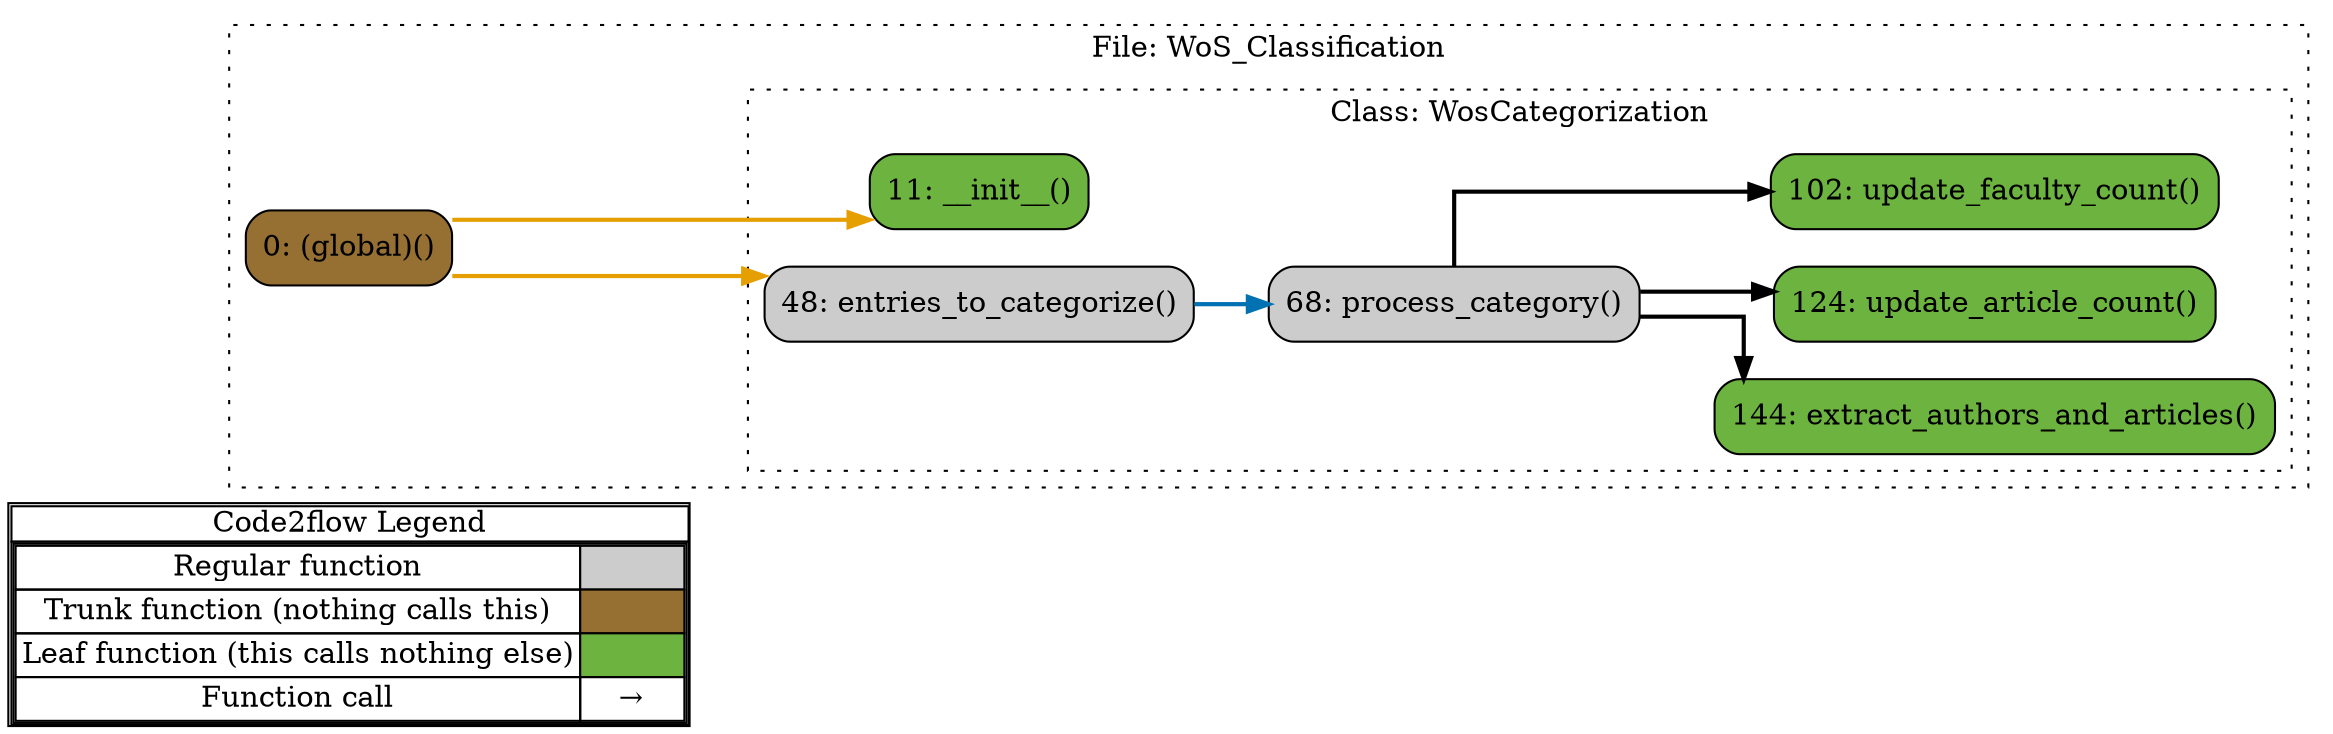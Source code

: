 digraph G {
concentrate=true;
splines="ortho";
rankdir="LR";
subgraph legend{
    rank = min;
    label = "legend";
    Legend [shape=none, margin=0, label = <
        <table cellspacing="0" cellpadding="0" border="1"><tr><td>Code2flow Legend</td></tr><tr><td>
        <table cellspacing="0">
        <tr><td>Regular function</td><td width="50px" bgcolor='#cccccc'></td></tr>
        <tr><td>Trunk function (nothing calls this)</td><td bgcolor='#966F33'></td></tr>
        <tr><td>Leaf function (this calls nothing else)</td><td bgcolor='#6db33f'></td></tr>
        <tr><td>Function call</td><td><font color='black'>&#8594;</font></td></tr>
        </table></td></tr></table>
        >];
}node_95376269 [label="0: (global)()" name="WoS_Classification::(global)" shape="rect" style="rounded,filled" fillcolor="#966F33" ];
node_c4ba23fc [label="11: __init__()" name="WoS_Classification::WosCategorization.__init__" shape="rect" style="rounded,filled" fillcolor="#6db33f" ];
node_ade56dd5 [label="48: entries_to_categorize()" name="WoS_Classification::WosCategorization.entries_to_categorize" shape="rect" style="rounded,filled" fillcolor="#cccccc" ];
node_2275593e [label="144: extract_authors_and_articles()" name="WoS_Classification::WosCategorization.extract_authors_and_articles" shape="rect" style="rounded,filled" fillcolor="#6db33f" ];
node_c241cae0 [label="68: process_category()" name="WoS_Classification::WosCategorization.process_category" shape="rect" style="rounded,filled" fillcolor="#cccccc" ];
node_f04064c9 [label="124: update_article_count()" name="WoS_Classification::WosCategorization.update_article_count" shape="rect" style="rounded,filled" fillcolor="#6db33f" ];
node_b7e84b41 [label="102: update_faculty_count()" name="WoS_Classification::WosCategorization.update_faculty_count" shape="rect" style="rounded,filled" fillcolor="#6db33f" ];
node_95376269 -> node_c4ba23fc [color="#E69F00" penwidth="2"];
node_95376269 -> node_ade56dd5 [color="#E69F00" penwidth="2"];
node_ade56dd5 -> node_c241cae0 [color="#0072B2" penwidth="2"];
node_c241cae0 -> node_2275593e [color="#000000" penwidth="2"];
node_c241cae0 -> node_f04064c9 [color="#000000" penwidth="2"];
node_c241cae0 -> node_b7e84b41 [color="#000000" penwidth="2"];
subgraph cluster_2f6983bc {
    node_95376269;
    label="File: WoS_Classification";
    name="WoS_Classification";
    style="filled";
    graph[style=dotted];
    subgraph cluster_572ece06 {
        node_c4ba23fc node_ade56dd5 node_c241cae0 node_b7e84b41 node_f04064c9 node_2275593e;
        label="Class: WosCategorization";
        name="WosCategorization";
        style="filled";
        graph[style=dotted];
    };
};
}
